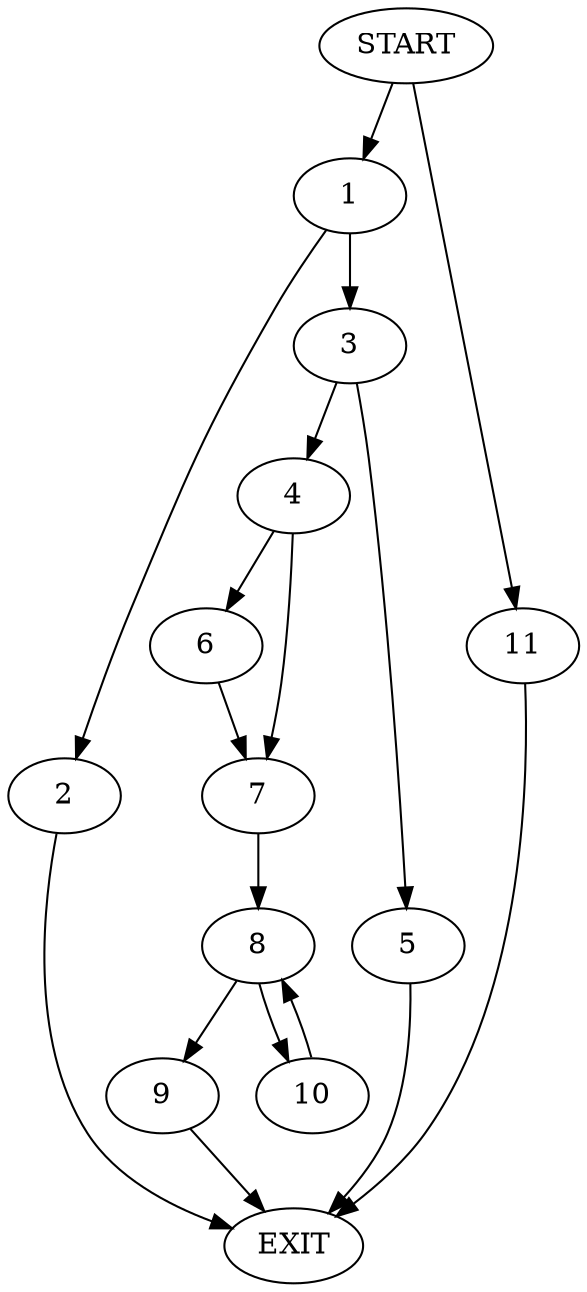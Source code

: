 digraph {
0 [label="START"]
12 [label="EXIT"]
0 -> 1
1 -> 2
1 -> 3
3 -> 4
3 -> 5
2 -> 12
4 -> 6
4 -> 7
5 -> 12
7 -> 8
6 -> 7
8 -> 9
8 -> 10
10 -> 8
9 -> 12
0 -> 11
11 -> 12
}

